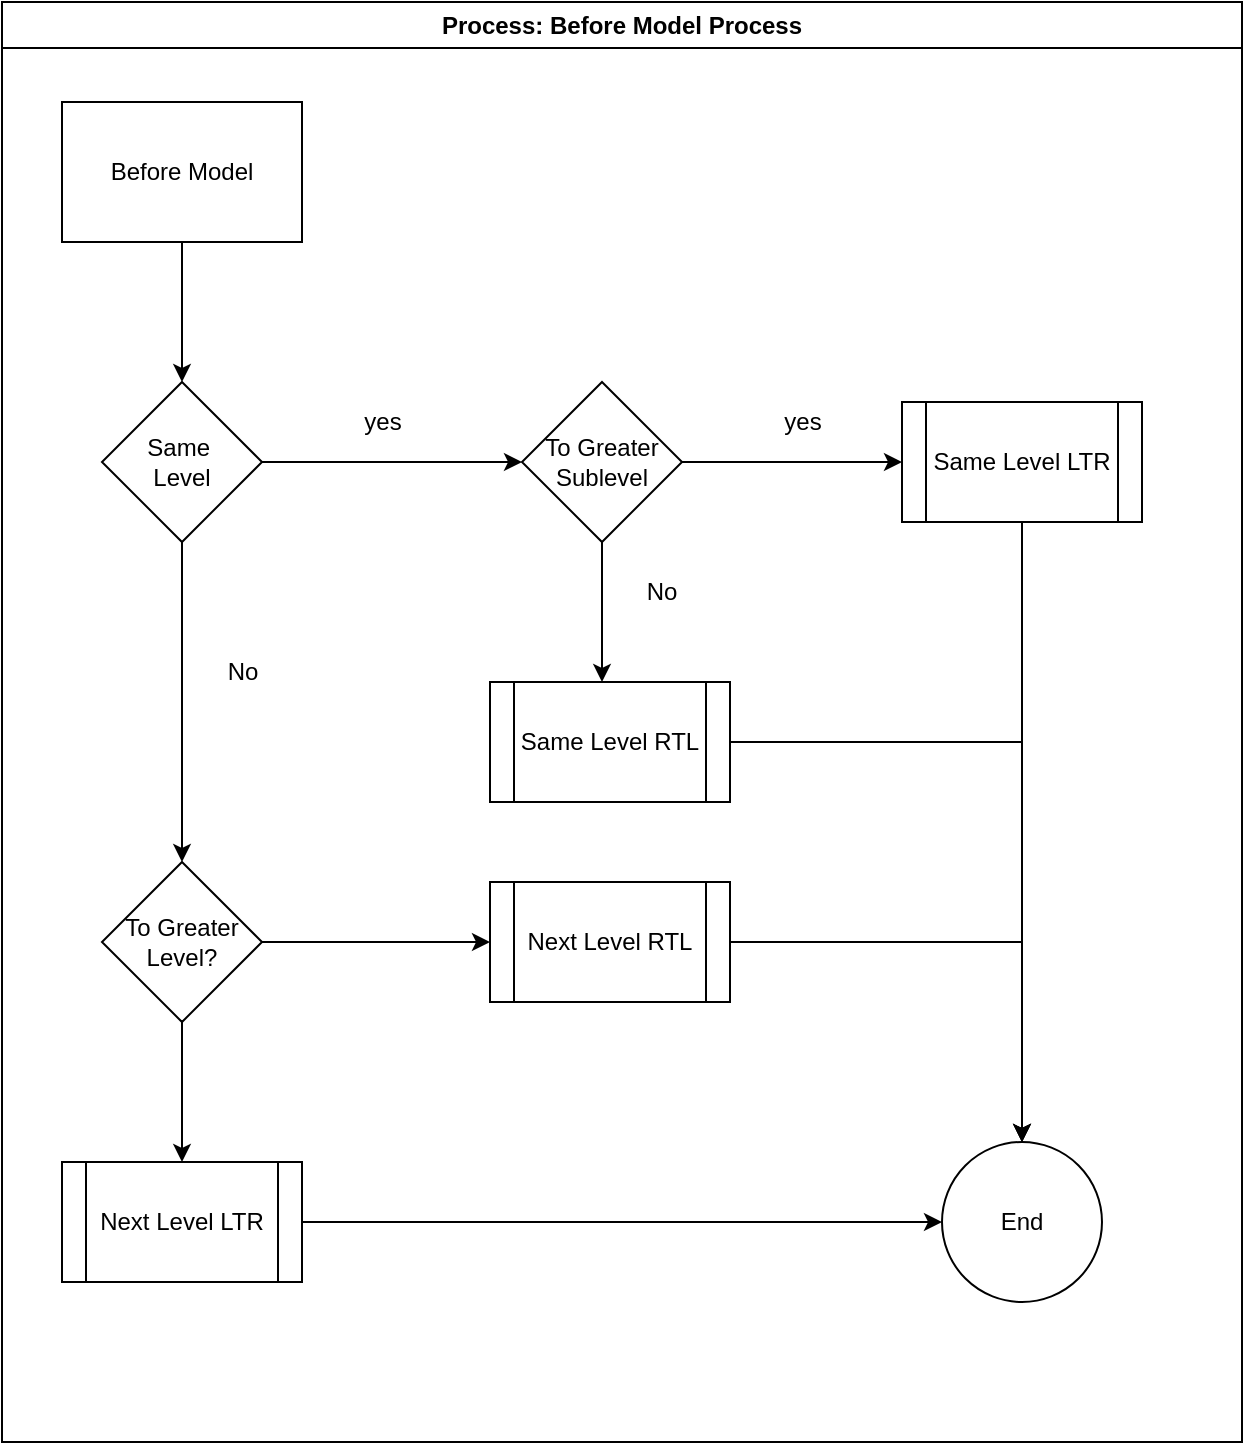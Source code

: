 <mxfile version="21.0.2" type="device"><diagram id="C5RBs43oDa-KdzZeNtuy" name="Page-1"><mxGraphModel dx="1434" dy="788" grid="1" gridSize="10" guides="1" tooltips="1" connect="1" arrows="1" fold="1" page="1" pageScale="1" pageWidth="827" pageHeight="1169" math="0" shadow="0"><root><mxCell id="WIyWlLk6GJQsqaUBKTNV-0"/><mxCell id="WIyWlLk6GJQsqaUBKTNV-1" parent="WIyWlLk6GJQsqaUBKTNV-0"/><mxCell id="erfvfbSv_ILhu26IASJp-16" value="Process: Before Model Process" style="swimlane;whiteSpace=wrap;html=1;" vertex="1" parent="WIyWlLk6GJQsqaUBKTNV-1"><mxGeometry x="40" y="40" width="620" height="720" as="geometry"/></mxCell><mxCell id="erfvfbSv_ILhu26IASJp-0" value="Before Model" style="rounded=0;whiteSpace=wrap;html=1;" vertex="1" parent="erfvfbSv_ILhu26IASJp-16"><mxGeometry x="30" y="50" width="120" height="70" as="geometry"/></mxCell><mxCell id="erfvfbSv_ILhu26IASJp-18" style="edgeStyle=orthogonalEdgeStyle;rounded=0;orthogonalLoop=1;jettySize=auto;html=1;exitX=0.5;exitY=1;exitDx=0;exitDy=0;" edge="1" parent="erfvfbSv_ILhu26IASJp-16" source="erfvfbSv_ILhu26IASJp-1" target="erfvfbSv_ILhu26IASJp-17"><mxGeometry relative="1" as="geometry"/></mxCell><mxCell id="erfvfbSv_ILhu26IASJp-1" value="Same&amp;nbsp;&lt;br&gt;Level" style="rhombus;whiteSpace=wrap;html=1;" vertex="1" parent="erfvfbSv_ILhu26IASJp-16"><mxGeometry x="50" y="190" width="80" height="80" as="geometry"/></mxCell><mxCell id="erfvfbSv_ILhu26IASJp-2" value="" style="endArrow=classic;html=1;rounded=0;exitX=0.5;exitY=1;exitDx=0;exitDy=0;entryX=0.5;entryY=0;entryDx=0;entryDy=0;" edge="1" parent="erfvfbSv_ILhu26IASJp-16" source="erfvfbSv_ILhu26IASJp-0" target="erfvfbSv_ILhu26IASJp-1"><mxGeometry width="50" height="50" relative="1" as="geometry"><mxPoint x="330" y="-70" as="sourcePoint"/><mxPoint x="380" y="-120" as="targetPoint"/></mxGeometry></mxCell><mxCell id="erfvfbSv_ILhu26IASJp-3" value="To Greater&lt;br&gt;Sublevel" style="rhombus;whiteSpace=wrap;html=1;" vertex="1" parent="erfvfbSv_ILhu26IASJp-16"><mxGeometry x="260" y="190" width="80" height="80" as="geometry"/></mxCell><mxCell id="erfvfbSv_ILhu26IASJp-5" style="edgeStyle=orthogonalEdgeStyle;rounded=0;orthogonalLoop=1;jettySize=auto;html=1;exitX=1;exitY=0.5;exitDx=0;exitDy=0;" edge="1" parent="erfvfbSv_ILhu26IASJp-16" source="erfvfbSv_ILhu26IASJp-1" target="erfvfbSv_ILhu26IASJp-3"><mxGeometry relative="1" as="geometry"/></mxCell><mxCell id="erfvfbSv_ILhu26IASJp-8" style="edgeStyle=orthogonalEdgeStyle;rounded=0;orthogonalLoop=1;jettySize=auto;html=1;exitX=1;exitY=0.5;exitDx=0;exitDy=0;entryX=0;entryY=0.5;entryDx=0;entryDy=0;" edge="1" parent="erfvfbSv_ILhu26IASJp-16" source="erfvfbSv_ILhu26IASJp-3"><mxGeometry relative="1" as="geometry"><mxPoint x="450" y="230" as="targetPoint"/></mxGeometry></mxCell><mxCell id="erfvfbSv_ILhu26IASJp-11" style="edgeStyle=orthogonalEdgeStyle;rounded=0;orthogonalLoop=1;jettySize=auto;html=1;exitX=0.5;exitY=1;exitDx=0;exitDy=0;entryX=0.5;entryY=0;entryDx=0;entryDy=0;" edge="1" parent="erfvfbSv_ILhu26IASJp-16" source="erfvfbSv_ILhu26IASJp-3"><mxGeometry relative="1" as="geometry"><mxPoint x="300" y="340" as="targetPoint"/></mxGeometry></mxCell><mxCell id="erfvfbSv_ILhu26IASJp-12" value="No" style="text;html=1;strokeColor=none;fillColor=none;align=center;verticalAlign=middle;whiteSpace=wrap;rounded=0;" vertex="1" parent="erfvfbSv_ILhu26IASJp-16"><mxGeometry x="300" y="280" width="60" height="30" as="geometry"/></mxCell><mxCell id="erfvfbSv_ILhu26IASJp-13" value="yes" style="text;html=1;align=center;verticalAlign=middle;resizable=0;points=[];autosize=1;strokeColor=none;fillColor=none;" vertex="1" parent="erfvfbSv_ILhu26IASJp-16"><mxGeometry x="170" y="195" width="40" height="30" as="geometry"/></mxCell><mxCell id="erfvfbSv_ILhu26IASJp-14" value="yes" style="text;html=1;align=center;verticalAlign=middle;resizable=0;points=[];autosize=1;strokeColor=none;fillColor=none;" vertex="1" parent="erfvfbSv_ILhu26IASJp-16"><mxGeometry x="380" y="195" width="40" height="30" as="geometry"/></mxCell><mxCell id="erfvfbSv_ILhu26IASJp-27" style="edgeStyle=orthogonalEdgeStyle;rounded=0;orthogonalLoop=1;jettySize=auto;html=1;exitX=0.5;exitY=1;exitDx=0;exitDy=0;entryX=0.5;entryY=0;entryDx=0;entryDy=0;" edge="1" parent="erfvfbSv_ILhu26IASJp-16" source="erfvfbSv_ILhu26IASJp-17" target="erfvfbSv_ILhu26IASJp-25"><mxGeometry relative="1" as="geometry"/></mxCell><mxCell id="erfvfbSv_ILhu26IASJp-17" value="To Greater&lt;br&gt;Level?" style="rhombus;whiteSpace=wrap;html=1;" vertex="1" parent="erfvfbSv_ILhu26IASJp-16"><mxGeometry x="50" y="430" width="80" height="80" as="geometry"/></mxCell><mxCell id="erfvfbSv_ILhu26IASJp-19" value="No" style="text;html=1;align=center;verticalAlign=middle;resizable=0;points=[];autosize=1;strokeColor=none;fillColor=none;" vertex="1" parent="erfvfbSv_ILhu26IASJp-16"><mxGeometry x="100" y="320" width="40" height="30" as="geometry"/></mxCell><mxCell id="erfvfbSv_ILhu26IASJp-32" style="edgeStyle=orthogonalEdgeStyle;rounded=0;orthogonalLoop=1;jettySize=auto;html=1;exitX=0.5;exitY=1;exitDx=0;exitDy=0;" edge="1" parent="erfvfbSv_ILhu26IASJp-16" source="erfvfbSv_ILhu26IASJp-22"><mxGeometry relative="1" as="geometry"><mxPoint x="510" y="570" as="targetPoint"/></mxGeometry></mxCell><mxCell id="erfvfbSv_ILhu26IASJp-22" value="Same Level LTR" style="shape=process;whiteSpace=wrap;html=1;backgroundOutline=1;" vertex="1" parent="erfvfbSv_ILhu26IASJp-16"><mxGeometry x="450" y="200" width="120" height="60" as="geometry"/></mxCell><mxCell id="erfvfbSv_ILhu26IASJp-31" style="edgeStyle=orthogonalEdgeStyle;rounded=0;orthogonalLoop=1;jettySize=auto;html=1;exitX=1;exitY=0.5;exitDx=0;exitDy=0;" edge="1" parent="erfvfbSv_ILhu26IASJp-16" source="erfvfbSv_ILhu26IASJp-23" target="erfvfbSv_ILhu26IASJp-28"><mxGeometry relative="1" as="geometry"/></mxCell><mxCell id="erfvfbSv_ILhu26IASJp-23" value="Same Level RTL" style="shape=process;whiteSpace=wrap;html=1;backgroundOutline=1;" vertex="1" parent="erfvfbSv_ILhu26IASJp-16"><mxGeometry x="244" y="340" width="120" height="60" as="geometry"/></mxCell><mxCell id="erfvfbSv_ILhu26IASJp-30" style="edgeStyle=orthogonalEdgeStyle;rounded=0;orthogonalLoop=1;jettySize=auto;html=1;exitX=1;exitY=0.5;exitDx=0;exitDy=0;entryX=0.5;entryY=0;entryDx=0;entryDy=0;" edge="1" parent="erfvfbSv_ILhu26IASJp-16" source="erfvfbSv_ILhu26IASJp-24" target="erfvfbSv_ILhu26IASJp-28"><mxGeometry relative="1" as="geometry"/></mxCell><mxCell id="erfvfbSv_ILhu26IASJp-24" value="Next Level RTL" style="shape=process;whiteSpace=wrap;html=1;backgroundOutline=1;" vertex="1" parent="erfvfbSv_ILhu26IASJp-16"><mxGeometry x="244" y="440" width="120" height="60" as="geometry"/></mxCell><mxCell id="erfvfbSv_ILhu26IASJp-29" style="edgeStyle=orthogonalEdgeStyle;rounded=0;orthogonalLoop=1;jettySize=auto;html=1;exitX=1;exitY=0.5;exitDx=0;exitDy=0;entryX=0;entryY=0.5;entryDx=0;entryDy=0;" edge="1" parent="erfvfbSv_ILhu26IASJp-16" source="erfvfbSv_ILhu26IASJp-25" target="erfvfbSv_ILhu26IASJp-28"><mxGeometry relative="1" as="geometry"/></mxCell><mxCell id="erfvfbSv_ILhu26IASJp-25" value="Next Level LTR" style="shape=process;whiteSpace=wrap;html=1;backgroundOutline=1;" vertex="1" parent="erfvfbSv_ILhu26IASJp-16"><mxGeometry x="30" y="580" width="120" height="60" as="geometry"/></mxCell><mxCell id="erfvfbSv_ILhu26IASJp-26" value="" style="endArrow=classic;html=1;rounded=0;entryX=0;entryY=0.5;entryDx=0;entryDy=0;" edge="1" parent="erfvfbSv_ILhu26IASJp-16" source="erfvfbSv_ILhu26IASJp-17" target="erfvfbSv_ILhu26IASJp-24"><mxGeometry width="50" height="50" relative="1" as="geometry"><mxPoint x="80" y="170" as="sourcePoint"/><mxPoint x="200.711" y="470" as="targetPoint"/></mxGeometry></mxCell><mxCell id="erfvfbSv_ILhu26IASJp-28" value="End" style="ellipse;whiteSpace=wrap;html=1;aspect=fixed;" vertex="1" parent="erfvfbSv_ILhu26IASJp-16"><mxGeometry x="470" y="570" width="80" height="80" as="geometry"/></mxCell></root></mxGraphModel></diagram></mxfile>
